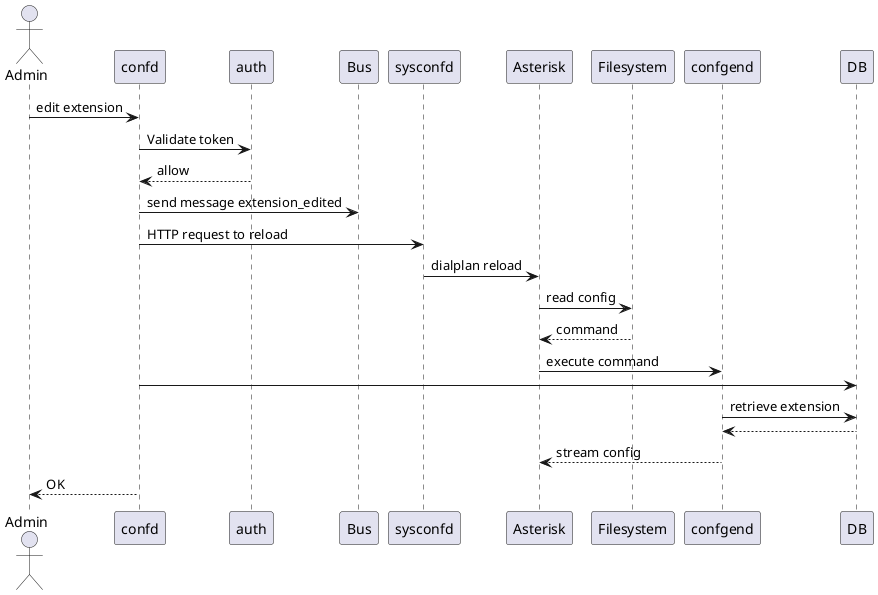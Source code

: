 @startuml

actor Admin

Admin -> confd: edit extension
confd -> auth: Validate token
auth --> confd: allow
confd -> Bus: send message extension_edited
confd -> sysconfd: HTTP request to reload
sysconfd -> Asterisk: dialplan reload
Asterisk -> Filesystem: read config
Filesystem --> Asterisk: command
Asterisk -> confgend: execute command
confd -> DB
confgend -> DB: retrieve extension
DB --> confgend
confgend --> Asterisk: stream config
confd --> Admin: OK

@enduml